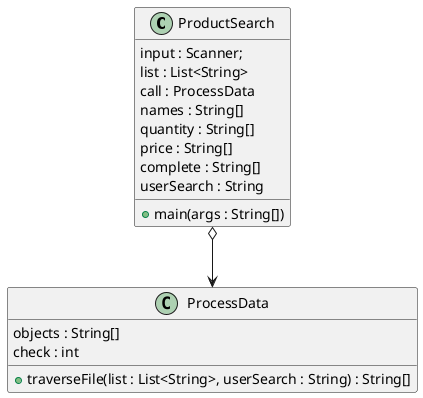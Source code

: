 @startuml

class ProductSearch {
    +main(args : String[])

    input : Scanner;
    list : List<String>
    call : ProcessData
    names : String[]
    quantity : String[]
    price : String[]
    complete : String[]
    userSearch : String

    }

   class ProcessData {
    
    +traverseFile(list : List<String>, userSearch : String) : String[]
    objects : String[]
    check : int

    }

    ProductSearch o--> ProcessData

@enduml